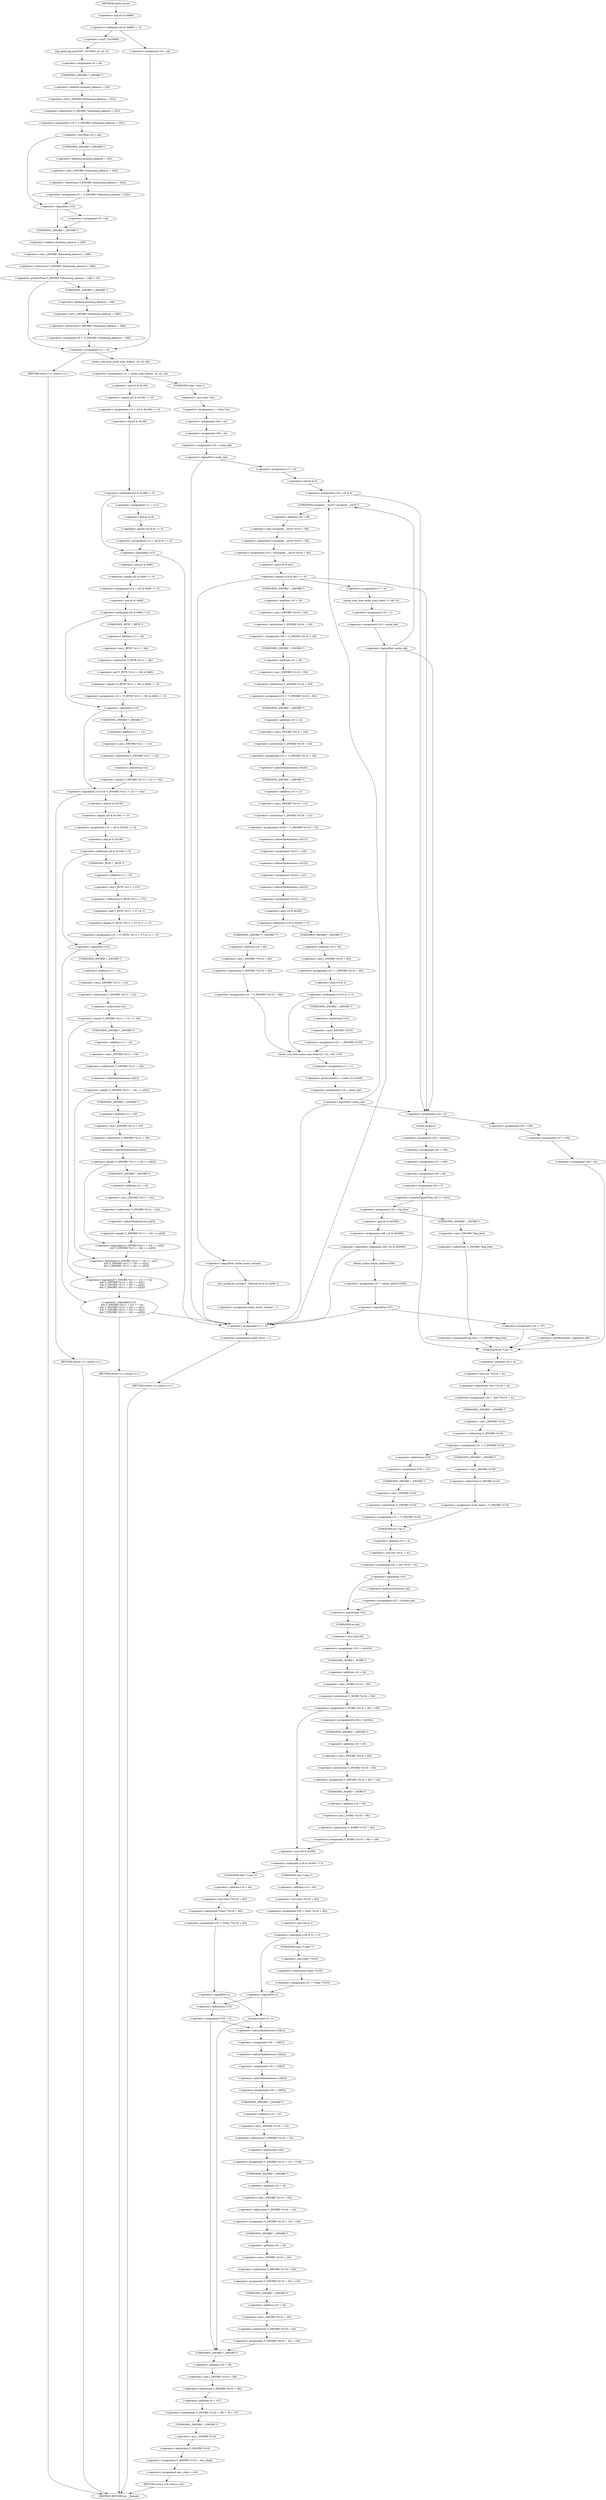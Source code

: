 digraph cache_insert {  
"1000173" [label = "(<operator>.notEquals,(a5 & 0x980) != 0)" ]
"1000174" [label = "(<operator>.and,a5 & 0x980)" ]
"1000179" [label = "(log_query,log_query(a5 | 0x10000, a1, a2, 0))" ]
"1000180" [label = "(<operator>.or,a5 | 0x10000)" ]
"1000186" [label = "(<operator>.assignment,v9 = a4)" ]
"1000189" [label = "(<operator>.assignment,v10 = *(_DWORD *)(dnsmasq_daemon + 252))" ]
"1000191" [label = "(<operator>.indirection,*(_DWORD *)(dnsmasq_daemon + 252))" ]
"1000192" [label = "(<operator>.cast,(_DWORD *)(dnsmasq_daemon + 252))" ]
"1000193" [label = "(UNKNOWN,_DWORD *,_DWORD *)" ]
"1000194" [label = "(<operator>.addition,dnsmasq_daemon + 252)" ]
"1000198" [label = "(<operator>.lessThan,v10 < a4)" ]
"1000201" [label = "(<operator>.assignment,v9 = *(_DWORD *)(dnsmasq_daemon + 252))" ]
"1000203" [label = "(<operator>.indirection,*(_DWORD *)(dnsmasq_daemon + 252))" ]
"1000204" [label = "(<operator>.cast,(_DWORD *)(dnsmasq_daemon + 252))" ]
"1000205" [label = "(UNKNOWN,_DWORD *,_DWORD *)" ]
"1000206" [label = "(<operator>.addition,dnsmasq_daemon + 252)" ]
"1000210" [label = "(<operator>.logicalNot,!v10)" ]
"1000212" [label = "(<operator>.assignment,v9 = a4)" ]
"1000216" [label = "(<operator>.greaterThan,*(_DWORD *)(dnsmasq_daemon + 248) > v9)" ]
"1000217" [label = "(<operator>.indirection,*(_DWORD *)(dnsmasq_daemon + 248))" ]
"1000218" [label = "(<operator>.cast,(_DWORD *)(dnsmasq_daemon + 248))" ]
"1000219" [label = "(UNKNOWN,_DWORD *,_DWORD *)" ]
"1000220" [label = "(<operator>.addition,dnsmasq_daemon + 248)" ]
"1000224" [label = "(<operator>.assignment,v9 = *(_DWORD *)(dnsmasq_daemon + 248))" ]
"1000226" [label = "(<operator>.indirection,*(_DWORD *)(dnsmasq_daemon + 248))" ]
"1000227" [label = "(<operator>.cast,(_DWORD *)(dnsmasq_daemon + 248))" ]
"1000228" [label = "(UNKNOWN,_DWORD *,_DWORD *)" ]
"1000229" [label = "(<operator>.addition,dnsmasq_daemon + 248)" ]
"1000234" [label = "(<operator>.assignment,v9 = a4)" ]
"1000237" [label = "(<operator>.assignment,v11 = 0)" ]
"1000242" [label = "(RETURN,return v11;,return v11;)" ]
"1000244" [label = "(<operator>.assignment,v12 = cache_scan_free(a1, a2, a3, a5))" ]
"1000246" [label = "(cache_scan_free,cache_scan_free(a1, a2, a3, a5))" ]
"1000254" [label = "(<operator>.assignment,v13 = (a5 & 0x180) == 0)" ]
"1000256" [label = "(<operator>.equals,(a5 & 0x180) == 0)" ]
"1000257" [label = "(<operator>.and,a5 & 0x180)" ]
"1000262" [label = "(<operator>.notEquals,(a5 & 0x180) != 0)" ]
"1000263" [label = "(<operator>.and,a5 & 0x180)" ]
"1000268" [label = "(<operator>.assignment,v11 = v12)" ]
"1000271" [label = "(<operator>.assignment,v13 = (a5 & 8) == 0)" ]
"1000273" [label = "(<operator>.equals,(a5 & 8) == 0)" ]
"1000274" [label = "(<operator>.and,a5 & 8)" ]
"1000279" [label = "(<operator>.logicalNot,!v13)" ]
"1000282" [label = "(<operator>.assignment,v14 = (a5 & 0x80) == 0)" ]
"1000284" [label = "(<operator>.equals,(a5 & 0x80) == 0)" ]
"1000285" [label = "(<operator>.and,a5 & 0x80)" ]
"1000290" [label = "(<operator>.notEquals,(a5 & 0x80) != 0)" ]
"1000291" [label = "(<operator>.and,a5 & 0x80)" ]
"1000295" [label = "(<operator>.assignment,v14 = (*(_BYTE *)(v11 + 36) & 0x80) == 0)" ]
"1000297" [label = "(<operator>.equals,(*(_BYTE *)(v11 + 36) & 0x80) == 0)" ]
"1000298" [label = "(<operator>.and,*(_BYTE *)(v11 + 36) & 0x80)" ]
"1000299" [label = "(<operator>.indirection,*(_BYTE *)(v11 + 36))" ]
"1000300" [label = "(<operator>.cast,(_BYTE *)(v11 + 36))" ]
"1000301" [label = "(UNKNOWN,_BYTE *,_BYTE *)" ]
"1000302" [label = "(<operator>.addition,v11 + 36)" ]
"1000308" [label = "(<operator>.logicalAnd,!v14 && *(_DWORD *)(v11 + 12) == *a2)" ]
"1000309" [label = "(<operator>.logicalNot,!v14)" ]
"1000311" [label = "(<operator>.equals,*(_DWORD *)(v11 + 12) == *a2)" ]
"1000312" [label = "(<operator>.indirection,*(_DWORD *)(v11 + 12))" ]
"1000313" [label = "(<operator>.cast,(_DWORD *)(v11 + 12))" ]
"1000314" [label = "(UNKNOWN,_DWORD *,_DWORD *)" ]
"1000315" [label = "(<operator>.addition,v11 + 12)" ]
"1000318" [label = "(<operator>.indirection,*a2)" ]
"1000320" [label = "(RETURN,return v11;,return v11;)" ]
"1000322" [label = "(<operator>.assignment,v15 = (a5 & 0x100) == 0)" ]
"1000324" [label = "(<operator>.equals,(a5 & 0x100) == 0)" ]
"1000325" [label = "(<operator>.and,a5 & 0x100)" ]
"1000330" [label = "(<operator>.notEquals,(a5 & 0x100) != 0)" ]
"1000331" [label = "(<operator>.and,a5 & 0x100)" ]
"1000335" [label = "(<operator>.assignment,v15 = (*(_BYTE *)(v11 + 37) & 1) == 0)" ]
"1000337" [label = "(<operator>.equals,(*(_BYTE *)(v11 + 37) & 1) == 0)" ]
"1000338" [label = "(<operator>.and,*(_BYTE *)(v11 + 37) & 1)" ]
"1000339" [label = "(<operator>.indirection,*(_BYTE *)(v11 + 37))" ]
"1000340" [label = "(<operator>.cast,(_BYTE *)(v11 + 37))" ]
"1000341" [label = "(UNKNOWN,_BYTE *,_BYTE *)" ]
"1000342" [label = "(<operator>.addition,v11 + 37)" ]
"1000348" [label = "(<operator>.logicalAnd,!v15\n        && *(_DWORD *)(v11 + 12) == *a2\n        && *(_DWORD *)(v11 + 16) == a2[1]\n        && *(_DWORD *)(v11 + 20) == a2[2]\n        && *(_DWORD *)(v11 + 24) == a2[3])" ]
"1000349" [label = "(<operator>.logicalNot,!v15)" ]
"1000351" [label = "(<operator>.logicalAnd,*(_DWORD *)(v11 + 12) == *a2\n        && *(_DWORD *)(v11 + 16) == a2[1]\n        && *(_DWORD *)(v11 + 20) == a2[2]\n        && *(_DWORD *)(v11 + 24) == a2[3])" ]
"1000352" [label = "(<operator>.equals,*(_DWORD *)(v11 + 12) == *a2)" ]
"1000353" [label = "(<operator>.indirection,*(_DWORD *)(v11 + 12))" ]
"1000354" [label = "(<operator>.cast,(_DWORD *)(v11 + 12))" ]
"1000355" [label = "(UNKNOWN,_DWORD *,_DWORD *)" ]
"1000356" [label = "(<operator>.addition,v11 + 12)" ]
"1000359" [label = "(<operator>.indirection,*a2)" ]
"1000361" [label = "(<operator>.logicalAnd,*(_DWORD *)(v11 + 16) == a2[1]\n        && *(_DWORD *)(v11 + 20) == a2[2]\n        && *(_DWORD *)(v11 + 24) == a2[3])" ]
"1000362" [label = "(<operator>.equals,*(_DWORD *)(v11 + 16) == a2[1])" ]
"1000363" [label = "(<operator>.indirection,*(_DWORD *)(v11 + 16))" ]
"1000364" [label = "(<operator>.cast,(_DWORD *)(v11 + 16))" ]
"1000365" [label = "(UNKNOWN,_DWORD *,_DWORD *)" ]
"1000366" [label = "(<operator>.addition,v11 + 16)" ]
"1000369" [label = "(<operator>.indirectIndexAccess,a2[1])" ]
"1000372" [label = "(<operator>.logicalAnd,*(_DWORD *)(v11 + 20) == a2[2]\n        && *(_DWORD *)(v11 + 24) == a2[3])" ]
"1000373" [label = "(<operator>.equals,*(_DWORD *)(v11 + 20) == a2[2])" ]
"1000374" [label = "(<operator>.indirection,*(_DWORD *)(v11 + 20))" ]
"1000375" [label = "(<operator>.cast,(_DWORD *)(v11 + 20))" ]
"1000376" [label = "(UNKNOWN,_DWORD *,_DWORD *)" ]
"1000377" [label = "(<operator>.addition,v11 + 20)" ]
"1000380" [label = "(<operator>.indirectIndexAccess,a2[2])" ]
"1000383" [label = "(<operator>.equals,*(_DWORD *)(v11 + 24) == a2[3])" ]
"1000384" [label = "(<operator>.indirection,*(_DWORD *)(v11 + 24))" ]
"1000385" [label = "(<operator>.cast,(_DWORD *)(v11 + 24))" ]
"1000386" [label = "(UNKNOWN,_DWORD *,_DWORD *)" ]
"1000387" [label = "(<operator>.addition,v11 + 24)" ]
"1000390" [label = "(<operator>.indirectIndexAccess,a2[3])" ]
"1000394" [label = "(RETURN,return v11;,return v11;)" ]
"1000397" [label = "(<operator>.assignment,s = (char *)a1)" ]
"1000399" [label = "(<operator>.cast,(char *)a1)" ]
"1000400" [label = "(UNKNOWN,char *,char *)" ]
"1000402" [label = "(<operator>.assignment,v40 = a3)" ]
"1000405" [label = "(<operator>.assignment,v38 = a2)" ]
"1000408" [label = "(<operator>.assignment,v16 = cache_tail)" ]
"1000412" [label = "(<operator>.logicalNot,!cache_tail)" ]
"1000416" [label = "(<operator>.assignment,v11 = 0)" ]
"1000419" [label = "(<operator>.assignment,insert_error = 1)" ]
"1000422" [label = "(RETURN,return v11;,return v11;)" ]
"1000424" [label = "(<operator>.assignment,v17 = 0)" ]
"1000427" [label = "(<operator>.assignment,v18 = a5 & 4)" ]
"1000429" [label = "(<operator>.and,a5 & 4)" ]
"1000435" [label = "(<operator>.assignment,v19 = *(unsigned __int16 *)(v16 + 36))" ]
"1000437" [label = "(<operator>.indirection,*(unsigned __int16 *)(v16 + 36))" ]
"1000438" [label = "(<operator>.cast,(unsigned __int16 *)(v16 + 36))" ]
"1000439" [label = "(UNKNOWN,unsigned __int16 *,unsigned __int16 *)" ]
"1000440" [label = "(<operator>.addition,v16 + 36)" ]
"1000444" [label = "(<operator>.equals,(v19 & 0xC) == 0)" ]
"1000445" [label = "(<operator>.and,v19 & 0xC)" ]
"1000454" [label = "(<operator>.logicalNot,!cache_insert_warned)" ]
"1000457" [label = "(my_syslog,my_syslog(3, \"Internal error in cache.\"))" ]
"1000460" [label = "(<operator>.assignment,cache_insert_warned = 1)" ]
"1000467" [label = "(<operator>.assignment,v20 = *(_DWORD *)(v16 + 16))" ]
"1000469" [label = "(<operator>.indirection,*(_DWORD *)(v16 + 16))" ]
"1000470" [label = "(<operator>.cast,(_DWORD *)(v16 + 16))" ]
"1000471" [label = "(UNKNOWN,_DWORD *,_DWORD *)" ]
"1000472" [label = "(<operator>.addition,v16 + 16)" ]
"1000475" [label = "(<operator>.assignment,v21 = *(_DWORD *)(v16 + 20))" ]
"1000477" [label = "(<operator>.indirection,*(_DWORD *)(v16 + 20))" ]
"1000478" [label = "(<operator>.cast,(_DWORD *)(v16 + 20))" ]
"1000479" [label = "(UNKNOWN,_DWORD *,_DWORD *)" ]
"1000480" [label = "(<operator>.addition,v16 + 20)" ]
"1000483" [label = "(<operator>.assignment,v22 = *(_DWORD *)(v16 + 24))" ]
"1000485" [label = "(<operator>.indirection,*(_DWORD *)(v16 + 24))" ]
"1000486" [label = "(<operator>.cast,(_DWORD *)(v16 + 24))" ]
"1000487" [label = "(UNKNOWN,_DWORD *,_DWORD *)" ]
"1000488" [label = "(<operator>.addition,v16 + 24)" ]
"1000491" [label = "(<operator>.assignment,v41[0] = *(_DWORD *)(v16 + 12))" ]
"1000492" [label = "(<operator>.indirectIndexAccess,v41[0])" ]
"1000495" [label = "(<operator>.indirection,*(_DWORD *)(v16 + 12))" ]
"1000496" [label = "(<operator>.cast,(_DWORD *)(v16 + 12))" ]
"1000497" [label = "(UNKNOWN,_DWORD *,_DWORD *)" ]
"1000498" [label = "(<operator>.addition,v16 + 12)" ]
"1000501" [label = "(<operator>.assignment,v41[1] = v20)" ]
"1000502" [label = "(<operator>.indirectIndexAccess,v41[1])" ]
"1000506" [label = "(<operator>.assignment,v41[2] = v21)" ]
"1000507" [label = "(<operator>.indirectIndexAccess,v41[2])" ]
"1000511" [label = "(<operator>.assignment,v41[3] = v22)" ]
"1000512" [label = "(<operator>.indirectIndexAccess,v41[3])" ]
"1000517" [label = "(<operator>.notEquals,(v19 & 0x200) != 0)" ]
"1000518" [label = "(<operator>.and,v19 & 0x200)" ]
"1000523" [label = "(<operator>.assignment,v23 = *(_DWORD **)(v16 + 40))" ]
"1000525" [label = "(<operator>.indirection,*(_DWORD **)(v16 + 40))" ]
"1000526" [label = "(<operator>.cast,(_DWORD **)(v16 + 40))" ]
"1000527" [label = "(UNKNOWN,_DWORD **,_DWORD **)" ]
"1000528" [label = "(<operator>.addition,v16 + 40)" ]
"1000533" [label = "(<operator>.assignment,v23 = (_DWORD *)(v16 + 40))" ]
"1000535" [label = "(<operator>.cast,(_DWORD *)(v16 + 40))" ]
"1000536" [label = "(UNKNOWN,_DWORD *,_DWORD *)" ]
"1000537" [label = "(<operator>.addition,v16 + 40)" ]
"1000541" [label = "(<operator>.notEquals,(v19 & 2) != 0)" ]
"1000542" [label = "(<operator>.and,v19 & 2)" ]
"1000546" [label = "(<operator>.assignment,v23 = (_DWORD *)*v23)" ]
"1000548" [label = "(<operator>.cast,(_DWORD *)*v23)" ]
"1000549" [label = "(UNKNOWN,_DWORD *,_DWORD *)" ]
"1000550" [label = "(<operator>.indirection,*v23)" ]
"1000552" [label = "(cache_scan_free,cache_scan_free(v23, v41, v40, v19))" ]
"1000557" [label = "(<operator>.assignment,v17 = 1)" ]
"1000560" [label = "(<operator>.preIncrement,++cache_live_freed)" ]
"1000562" [label = "(<operator>.assignment,v16 = cache_tail)" ]
"1000566" [label = "(<operator>.logicalNot,!cache_tail)" ]
"1000571" [label = "(<operator>.assignment,v17 = 0)" ]
"1000574" [label = "(cache_scan_free,cache_scan_free(0, 0, v40, 0))" ]
"1000579" [label = "(<operator>.assignment,v18 = 1)" ]
"1000582" [label = "(<operator>.assignment,v16 = cache_tail)" ]
"1000586" [label = "(<operator>.logicalNot,!cache_tail)" ]
"1000589" [label = "(<operator>.assignment,v24 = 0)" ]
"1000595" [label = "(<operator>.assignment,v25 = strlen(s))" ]
"1000597" [label = "(strlen,strlen(s))" ]
"1000599" [label = "(<operator>.assignment,v26 = v38)" ]
"1000602" [label = "(<operator>.assignment,v27 = v40)" ]
"1000605" [label = "(<operator>.assignment,v28 = a5)" ]
"1000608" [label = "(<operator>.assignment,v24 = 0)" ]
"1000612" [label = "(<operator>.greaterEqualsThan,v25 >= 0x32)" ]
"1000616" [label = "(<operator>.assignment,v24 = big_free)" ]
"1000622" [label = "(<operator>.assignment,big_free = *(_DWORD *)big_free)" ]
"1000624" [label = "(<operator>.indirection,*(_DWORD *)big_free)" ]
"1000625" [label = "(<operator>.cast,(_DWORD *)big_free)" ]
"1000626" [label = "(UNKNOWN,_DWORD *,_DWORD *)" ]
"1000631" [label = "(<operator>.logicalNot,!(bignames_left | a5 & 0x5000))" ]
"1000632" [label = "(<operator>.or,bignames_left | a5 & 0x5000)" ]
"1000634" [label = "(<operator>.and,a5 & 0x5000)" ]
"1000638" [label = "(<operator>.assignment,v37 = whine_malloc(1028))" ]
"1000640" [label = "(whine_malloc,whine_malloc(1028))" ]
"1000643" [label = "(<operator>.logicalNot,!v37)" ]
"1000646" [label = "(<operator>.assignment,v24 = v37)" ]
"1000651" [label = "(<operator>.preDecrement,--bignames_left)" ]
"1000655" [label = "(<operator>.assignment,v26 = v38)" ]
"1000658" [label = "(<operator>.assignment,v27 = v40)" ]
"1000661" [label = "(<operator>.assignment,v28 = a5)" ]
"1000664" [label = "(<operator>.assignment,v30 = *(int **)(v16 + 4))" ]
"1000666" [label = "(<operator>.indirection,*(int **)(v16 + 4))" ]
"1000667" [label = "(<operator>.cast,(int **)(v16 + 4))" ]
"1000668" [label = "(UNKNOWN,int **,int **)" ]
"1000669" [label = "(<operator>.addition,v16 + 4)" ]
"1000672" [label = "(<operator>.assignment,v31 = *(_DWORD *)v16)" ]
"1000674" [label = "(<operator>.indirection,*(_DWORD *)v16)" ]
"1000675" [label = "(<operator>.cast,(_DWORD *)v16)" ]
"1000676" [label = "(UNKNOWN,_DWORD *,_DWORD *)" ]
"1000681" [label = "(<operator>.assignment,*v30 = v31)" ]
"1000682" [label = "(<operator>.indirection,*v30)" ]
"1000685" [label = "(<operator>.assignment,v31 = *(_DWORD *)v16)" ]
"1000687" [label = "(<operator>.indirection,*(_DWORD *)v16)" ]
"1000688" [label = "(<operator>.cast,(_DWORD *)v16)" ]
"1000689" [label = "(UNKNOWN,_DWORD *,_DWORD *)" ]
"1000693" [label = "(<operator>.assignment,cache_head = *(_DWORD *)v16)" ]
"1000695" [label = "(<operator>.indirection,*(_DWORD *)v16)" ]
"1000696" [label = "(<operator>.cast,(_DWORD *)v16)" ]
"1000697" [label = "(UNKNOWN,_DWORD *,_DWORD *)" ]
"1000699" [label = "(<operator>.assignment,v32 = (int *)(v31 + 4))" ]
"1000701" [label = "(<operator>.cast,(int *)(v31 + 4))" ]
"1000702" [label = "(UNKNOWN,int *,int *)" ]
"1000703" [label = "(<operator>.addition,v31 + 4)" ]
"1000707" [label = "(<operator>.logicalNot,!v31)" ]
"1000709" [label = "(<operator>.assignment,v32 = &cache_tail)" ]
"1000711" [label = "(<operator>.addressOf,&cache_tail)" ]
"1000713" [label = "(<operator>.assignment,*v32 = (int)v30)" ]
"1000714" [label = "(<operator>.indirection,*v32)" ]
"1000716" [label = "(<operator>.cast,(int)v30)" ]
"1000717" [label = "(UNKNOWN,int,int)" ]
"1000719" [label = "(<operator>.assignment,*(_WORD *)(v16 + 36) = v28)" ]
"1000720" [label = "(<operator>.indirection,*(_WORD *)(v16 + 36))" ]
"1000721" [label = "(<operator>.cast,(_WORD *)(v16 + 36))" ]
"1000722" [label = "(UNKNOWN,_WORD *,_WORD *)" ]
"1000723" [label = "(<operator>.addition,v16 + 36)" ]
"1000730" [label = "(<operators>.assignmentOr,v28 |= 0x200u)" ]
"1000733" [label = "(<operator>.assignment,*(_DWORD *)(v16 + 40) = v24)" ]
"1000734" [label = "(<operator>.indirection,*(_DWORD *)(v16 + 40))" ]
"1000735" [label = "(<operator>.cast,(_DWORD *)(v16 + 40))" ]
"1000736" [label = "(UNKNOWN,_DWORD *,_DWORD *)" ]
"1000737" [label = "(<operator>.addition,v16 + 40)" ]
"1000741" [label = "(<operator>.assignment,*(_WORD *)(v16 + 36) = v28)" ]
"1000742" [label = "(<operator>.indirection,*(_WORD *)(v16 + 36))" ]
"1000743" [label = "(<operator>.cast,(_WORD *)(v16 + 36))" ]
"1000744" [label = "(UNKNOWN,_WORD *,_WORD *)" ]
"1000745" [label = "(<operator>.addition,v16 + 36)" ]
"1000750" [label = "(<operator>.notEquals,(v28 & 0x200) != 0)" ]
"1000751" [label = "(<operator>.and,v28 & 0x200)" ]
"1000756" [label = "(<operator>.assignment,v33 = *(char **)(v16 + 40))" ]
"1000758" [label = "(<operator>.indirection,*(char **)(v16 + 40))" ]
"1000759" [label = "(<operator>.cast,(char **)(v16 + 40))" ]
"1000760" [label = "(UNKNOWN,char **,char **)" ]
"1000761" [label = "(<operator>.addition,v16 + 40)" ]
"1000765" [label = "(<operator>.logicalNot,!s)" ]
"1000769" [label = "(<operator>.assignment,*v33 = 0)" ]
"1000770" [label = "(<operator>.indirection,*v33)" ]
"1000776" [label = "(<operator>.assignment,v33 = (char *)(v16 + 40))" ]
"1000778" [label = "(<operator>.cast,(char *)(v16 + 40))" ]
"1000779" [label = "(UNKNOWN,char *,char *)" ]
"1000780" [label = "(<operator>.addition,v16 + 40)" ]
"1000784" [label = "(<operator>.notEquals,(v28 & 2) != 0)" ]
"1000785" [label = "(<operator>.and,v28 & 2)" ]
"1000789" [label = "(<operator>.assignment,v33 = *(char **)v33)" ]
"1000791" [label = "(<operator>.indirection,*(char **)v33)" ]
"1000792" [label = "(<operator>.cast,(char **)v33)" ]
"1000793" [label = "(UNKNOWN,char **,char **)" ]
"1000796" [label = "(<operator>.logicalNot,!s)" ]
"1000799" [label = "(strcpy,strcpy(v33, s))" ]
"1000806" [label = "(<operator>.assignment,v34 = v26[1])" ]
"1000808" [label = "(<operator>.indirectIndexAccess,v26[1])" ]
"1000811" [label = "(<operator>.assignment,v35 = v26[2])" ]
"1000813" [label = "(<operator>.indirectIndexAccess,v26[2])" ]
"1000816" [label = "(<operator>.assignment,v36 = v26[3])" ]
"1000818" [label = "(<operator>.indirectIndexAccess,v26[3])" ]
"1000821" [label = "(<operator>.assignment,*(_DWORD *)(v16 + 12) = *v26)" ]
"1000822" [label = "(<operator>.indirection,*(_DWORD *)(v16 + 12))" ]
"1000823" [label = "(<operator>.cast,(_DWORD *)(v16 + 12))" ]
"1000824" [label = "(UNKNOWN,_DWORD *,_DWORD *)" ]
"1000825" [label = "(<operator>.addition,v16 + 12)" ]
"1000828" [label = "(<operator>.indirection,*v26)" ]
"1000830" [label = "(<operator>.assignment,*(_DWORD *)(v16 + 16) = v34)" ]
"1000831" [label = "(<operator>.indirection,*(_DWORD *)(v16 + 16))" ]
"1000832" [label = "(<operator>.cast,(_DWORD *)(v16 + 16))" ]
"1000833" [label = "(UNKNOWN,_DWORD *,_DWORD *)" ]
"1000834" [label = "(<operator>.addition,v16 + 16)" ]
"1000838" [label = "(<operator>.assignment,*(_DWORD *)(v16 + 20) = v35)" ]
"1000839" [label = "(<operator>.indirection,*(_DWORD *)(v16 + 20))" ]
"1000840" [label = "(<operator>.cast,(_DWORD *)(v16 + 20))" ]
"1000841" [label = "(UNKNOWN,_DWORD *,_DWORD *)" ]
"1000842" [label = "(<operator>.addition,v16 + 20)" ]
"1000846" [label = "(<operator>.assignment,*(_DWORD *)(v16 + 24) = v36)" ]
"1000847" [label = "(<operator>.indirection,*(_DWORD *)(v16 + 24))" ]
"1000848" [label = "(<operator>.cast,(_DWORD *)(v16 + 24))" ]
"1000849" [label = "(UNKNOWN,_DWORD *,_DWORD *)" ]
"1000850" [label = "(<operator>.addition,v16 + 24)" ]
"1000854" [label = "(<operator>.assignment,*(_DWORD *)(v16 + 28) = v9 + v27)" ]
"1000855" [label = "(<operator>.indirection,*(_DWORD *)(v16 + 28))" ]
"1000856" [label = "(<operator>.cast,(_DWORD *)(v16 + 28))" ]
"1000857" [label = "(UNKNOWN,_DWORD *,_DWORD *)" ]
"1000858" [label = "(<operator>.addition,v16 + 28)" ]
"1000861" [label = "(<operator>.addition,v9 + v27)" ]
"1000864" [label = "(<operator>.assignment,*(_DWORD *)v16 = new_chain)" ]
"1000865" [label = "(<operator>.indirection,*(_DWORD *)v16)" ]
"1000866" [label = "(<operator>.cast,(_DWORD *)v16)" ]
"1000867" [label = "(UNKNOWN,_DWORD *,_DWORD *)" ]
"1000870" [label = "(<operator>.assignment,new_chain = v16)" ]
"1000873" [label = "(RETURN,return v16;,return v16;)" ]
"1000133" [label = "(METHOD,cache_insert)" ]
"1000875" [label = "(METHOD_RETURN,int __fastcall)" ]
  "1000173" -> "1000180" 
  "1000173" -> "1000234" 
  "1000174" -> "1000173" 
  "1000179" -> "1000186" 
  "1000180" -> "1000179" 
  "1000186" -> "1000193" 
  "1000189" -> "1000198" 
  "1000191" -> "1000189" 
  "1000192" -> "1000191" 
  "1000193" -> "1000194" 
  "1000194" -> "1000192" 
  "1000198" -> "1000205" 
  "1000198" -> "1000210" 
  "1000201" -> "1000210" 
  "1000203" -> "1000201" 
  "1000204" -> "1000203" 
  "1000205" -> "1000206" 
  "1000206" -> "1000204" 
  "1000210" -> "1000219" 
  "1000210" -> "1000212" 
  "1000212" -> "1000219" 
  "1000216" -> "1000228" 
  "1000216" -> "1000237" 
  "1000217" -> "1000216" 
  "1000218" -> "1000217" 
  "1000219" -> "1000220" 
  "1000220" -> "1000218" 
  "1000224" -> "1000237" 
  "1000226" -> "1000224" 
  "1000227" -> "1000226" 
  "1000228" -> "1000229" 
  "1000229" -> "1000227" 
  "1000234" -> "1000237" 
  "1000237" -> "1000242" 
  "1000237" -> "1000246" 
  "1000242" -> "1000875" 
  "1000244" -> "1000257" 
  "1000244" -> "1000400" 
  "1000246" -> "1000244" 
  "1000254" -> "1000263" 
  "1000256" -> "1000254" 
  "1000257" -> "1000256" 
  "1000262" -> "1000268" 
  "1000262" -> "1000279" 
  "1000263" -> "1000262" 
  "1000268" -> "1000274" 
  "1000271" -> "1000279" 
  "1000273" -> "1000271" 
  "1000274" -> "1000273" 
  "1000279" -> "1000285" 
  "1000279" -> "1000416" 
  "1000282" -> "1000291" 
  "1000284" -> "1000282" 
  "1000285" -> "1000284" 
  "1000290" -> "1000301" 
  "1000290" -> "1000309" 
  "1000291" -> "1000290" 
  "1000295" -> "1000309" 
  "1000297" -> "1000295" 
  "1000298" -> "1000297" 
  "1000299" -> "1000298" 
  "1000300" -> "1000299" 
  "1000301" -> "1000302" 
  "1000302" -> "1000300" 
  "1000308" -> "1000320" 
  "1000308" -> "1000325" 
  "1000309" -> "1000314" 
  "1000309" -> "1000308" 
  "1000311" -> "1000308" 
  "1000312" -> "1000318" 
  "1000313" -> "1000312" 
  "1000314" -> "1000315" 
  "1000315" -> "1000313" 
  "1000318" -> "1000311" 
  "1000320" -> "1000875" 
  "1000322" -> "1000331" 
  "1000324" -> "1000322" 
  "1000325" -> "1000324" 
  "1000330" -> "1000341" 
  "1000330" -> "1000349" 
  "1000331" -> "1000330" 
  "1000335" -> "1000349" 
  "1000337" -> "1000335" 
  "1000338" -> "1000337" 
  "1000339" -> "1000338" 
  "1000340" -> "1000339" 
  "1000341" -> "1000342" 
  "1000342" -> "1000340" 
  "1000348" -> "1000394" 
  "1000348" -> "1000416" 
  "1000349" -> "1000355" 
  "1000349" -> "1000348" 
  "1000351" -> "1000348" 
  "1000352" -> "1000365" 
  "1000352" -> "1000351" 
  "1000353" -> "1000359" 
  "1000354" -> "1000353" 
  "1000355" -> "1000356" 
  "1000356" -> "1000354" 
  "1000359" -> "1000352" 
  "1000361" -> "1000351" 
  "1000362" -> "1000376" 
  "1000362" -> "1000361" 
  "1000363" -> "1000369" 
  "1000364" -> "1000363" 
  "1000365" -> "1000366" 
  "1000366" -> "1000364" 
  "1000369" -> "1000362" 
  "1000372" -> "1000361" 
  "1000373" -> "1000386" 
  "1000373" -> "1000372" 
  "1000374" -> "1000380" 
  "1000375" -> "1000374" 
  "1000376" -> "1000377" 
  "1000377" -> "1000375" 
  "1000380" -> "1000373" 
  "1000383" -> "1000372" 
  "1000384" -> "1000390" 
  "1000385" -> "1000384" 
  "1000386" -> "1000387" 
  "1000387" -> "1000385" 
  "1000390" -> "1000383" 
  "1000394" -> "1000875" 
  "1000397" -> "1000402" 
  "1000399" -> "1000397" 
  "1000400" -> "1000399" 
  "1000402" -> "1000405" 
  "1000405" -> "1000408" 
  "1000408" -> "1000412" 
  "1000412" -> "1000416" 
  "1000412" -> "1000424" 
  "1000416" -> "1000419" 
  "1000419" -> "1000422" 
  "1000422" -> "1000875" 
  "1000424" -> "1000429" 
  "1000427" -> "1000439" 
  "1000427" -> "1000589" 
  "1000429" -> "1000427" 
  "1000435" -> "1000445" 
  "1000437" -> "1000435" 
  "1000438" -> "1000437" 
  "1000439" -> "1000440" 
  "1000440" -> "1000438" 
  "1000444" -> "1000589" 
  "1000444" -> "1000454" 
  "1000444" -> "1000471" 
  "1000444" -> "1000571" 
  "1000445" -> "1000444" 
  "1000454" -> "1000457" 
  "1000454" -> "1000416" 
  "1000457" -> "1000460" 
  "1000460" -> "1000416" 
  "1000467" -> "1000479" 
  "1000469" -> "1000467" 
  "1000470" -> "1000469" 
  "1000471" -> "1000472" 
  "1000472" -> "1000470" 
  "1000475" -> "1000487" 
  "1000477" -> "1000475" 
  "1000478" -> "1000477" 
  "1000479" -> "1000480" 
  "1000480" -> "1000478" 
  "1000483" -> "1000492" 
  "1000485" -> "1000483" 
  "1000486" -> "1000485" 
  "1000487" -> "1000488" 
  "1000488" -> "1000486" 
  "1000491" -> "1000502" 
  "1000492" -> "1000497" 
  "1000495" -> "1000491" 
  "1000496" -> "1000495" 
  "1000497" -> "1000498" 
  "1000498" -> "1000496" 
  "1000501" -> "1000507" 
  "1000502" -> "1000501" 
  "1000506" -> "1000512" 
  "1000507" -> "1000506" 
  "1000511" -> "1000518" 
  "1000512" -> "1000511" 
  "1000517" -> "1000527" 
  "1000517" -> "1000536" 
  "1000518" -> "1000517" 
  "1000523" -> "1000552" 
  "1000525" -> "1000523" 
  "1000526" -> "1000525" 
  "1000527" -> "1000528" 
  "1000528" -> "1000526" 
  "1000533" -> "1000542" 
  "1000535" -> "1000533" 
  "1000536" -> "1000537" 
  "1000537" -> "1000535" 
  "1000541" -> "1000549" 
  "1000541" -> "1000552" 
  "1000542" -> "1000541" 
  "1000546" -> "1000552" 
  "1000548" -> "1000546" 
  "1000549" -> "1000550" 
  "1000550" -> "1000548" 
  "1000552" -> "1000557" 
  "1000557" -> "1000560" 
  "1000560" -> "1000562" 
  "1000562" -> "1000566" 
  "1000566" -> "1000439" 
  "1000566" -> "1000589" 
  "1000566" -> "1000416" 
  "1000571" -> "1000574" 
  "1000574" -> "1000579" 
  "1000579" -> "1000582" 
  "1000582" -> "1000586" 
  "1000586" -> "1000439" 
  "1000586" -> "1000589" 
  "1000586" -> "1000416" 
  "1000589" -> "1000597" 
  "1000589" -> "1000655" 
  "1000595" -> "1000599" 
  "1000597" -> "1000595" 
  "1000599" -> "1000602" 
  "1000602" -> "1000605" 
  "1000605" -> "1000608" 
  "1000608" -> "1000612" 
  "1000612" -> "1000616" 
  "1000612" -> "1000668" 
  "1000616" -> "1000626" 
  "1000616" -> "1000634" 
  "1000622" -> "1000668" 
  "1000624" -> "1000622" 
  "1000625" -> "1000624" 
  "1000626" -> "1000625" 
  "1000631" -> "1000416" 
  "1000631" -> "1000640" 
  "1000632" -> "1000631" 
  "1000634" -> "1000632" 
  "1000638" -> "1000643" 
  "1000640" -> "1000638" 
  "1000643" -> "1000416" 
  "1000643" -> "1000646" 
  "1000646" -> "1000651" 
  "1000646" -> "1000668" 
  "1000651" -> "1000668" 
  "1000655" -> "1000658" 
  "1000658" -> "1000661" 
  "1000661" -> "1000668" 
  "1000664" -> "1000676" 
  "1000666" -> "1000664" 
  "1000667" -> "1000666" 
  "1000668" -> "1000669" 
  "1000669" -> "1000667" 
  "1000672" -> "1000682" 
  "1000672" -> "1000697" 
  "1000674" -> "1000672" 
  "1000675" -> "1000674" 
  "1000676" -> "1000675" 
  "1000681" -> "1000689" 
  "1000682" -> "1000681" 
  "1000685" -> "1000702" 
  "1000687" -> "1000685" 
  "1000688" -> "1000687" 
  "1000689" -> "1000688" 
  "1000693" -> "1000702" 
  "1000695" -> "1000693" 
  "1000696" -> "1000695" 
  "1000697" -> "1000696" 
  "1000699" -> "1000707" 
  "1000701" -> "1000699" 
  "1000702" -> "1000703" 
  "1000703" -> "1000701" 
  "1000707" -> "1000711" 
  "1000707" -> "1000714" 
  "1000709" -> "1000714" 
  "1000711" -> "1000709" 
  "1000713" -> "1000722" 
  "1000714" -> "1000717" 
  "1000716" -> "1000713" 
  "1000717" -> "1000716" 
  "1000719" -> "1000730" 
  "1000719" -> "1000751" 
  "1000720" -> "1000719" 
  "1000721" -> "1000720" 
  "1000722" -> "1000723" 
  "1000723" -> "1000721" 
  "1000730" -> "1000736" 
  "1000733" -> "1000744" 
  "1000734" -> "1000733" 
  "1000735" -> "1000734" 
  "1000736" -> "1000737" 
  "1000737" -> "1000735" 
  "1000741" -> "1000751" 
  "1000742" -> "1000741" 
  "1000743" -> "1000742" 
  "1000744" -> "1000745" 
  "1000745" -> "1000743" 
  "1000750" -> "1000760" 
  "1000750" -> "1000779" 
  "1000751" -> "1000750" 
  "1000756" -> "1000765" 
  "1000758" -> "1000756" 
  "1000759" -> "1000758" 
  "1000760" -> "1000761" 
  "1000761" -> "1000759" 
  "1000765" -> "1000770" 
  "1000765" -> "1000799" 
  "1000769" -> "1000857" 
  "1000769" -> "1000808" 
  "1000770" -> "1000769" 
  "1000776" -> "1000785" 
  "1000778" -> "1000776" 
  "1000779" -> "1000780" 
  "1000780" -> "1000778" 
  "1000784" -> "1000793" 
  "1000784" -> "1000796" 
  "1000785" -> "1000784" 
  "1000789" -> "1000796" 
  "1000791" -> "1000789" 
  "1000792" -> "1000791" 
  "1000793" -> "1000792" 
  "1000796" -> "1000770" 
  "1000796" -> "1000799" 
  "1000799" -> "1000857" 
  "1000799" -> "1000808" 
  "1000806" -> "1000813" 
  "1000808" -> "1000806" 
  "1000811" -> "1000818" 
  "1000813" -> "1000811" 
  "1000816" -> "1000824" 
  "1000818" -> "1000816" 
  "1000821" -> "1000833" 
  "1000822" -> "1000828" 
  "1000823" -> "1000822" 
  "1000824" -> "1000825" 
  "1000825" -> "1000823" 
  "1000828" -> "1000821" 
  "1000830" -> "1000841" 
  "1000831" -> "1000830" 
  "1000832" -> "1000831" 
  "1000833" -> "1000834" 
  "1000834" -> "1000832" 
  "1000838" -> "1000849" 
  "1000839" -> "1000838" 
  "1000840" -> "1000839" 
  "1000841" -> "1000842" 
  "1000842" -> "1000840" 
  "1000846" -> "1000857" 
  "1000847" -> "1000846" 
  "1000848" -> "1000847" 
  "1000849" -> "1000850" 
  "1000850" -> "1000848" 
  "1000854" -> "1000867" 
  "1000855" -> "1000861" 
  "1000856" -> "1000855" 
  "1000857" -> "1000858" 
  "1000858" -> "1000856" 
  "1000861" -> "1000854" 
  "1000864" -> "1000870" 
  "1000865" -> "1000864" 
  "1000866" -> "1000865" 
  "1000867" -> "1000866" 
  "1000870" -> "1000873" 
  "1000873" -> "1000875" 
  "1000133" -> "1000174" 
}
